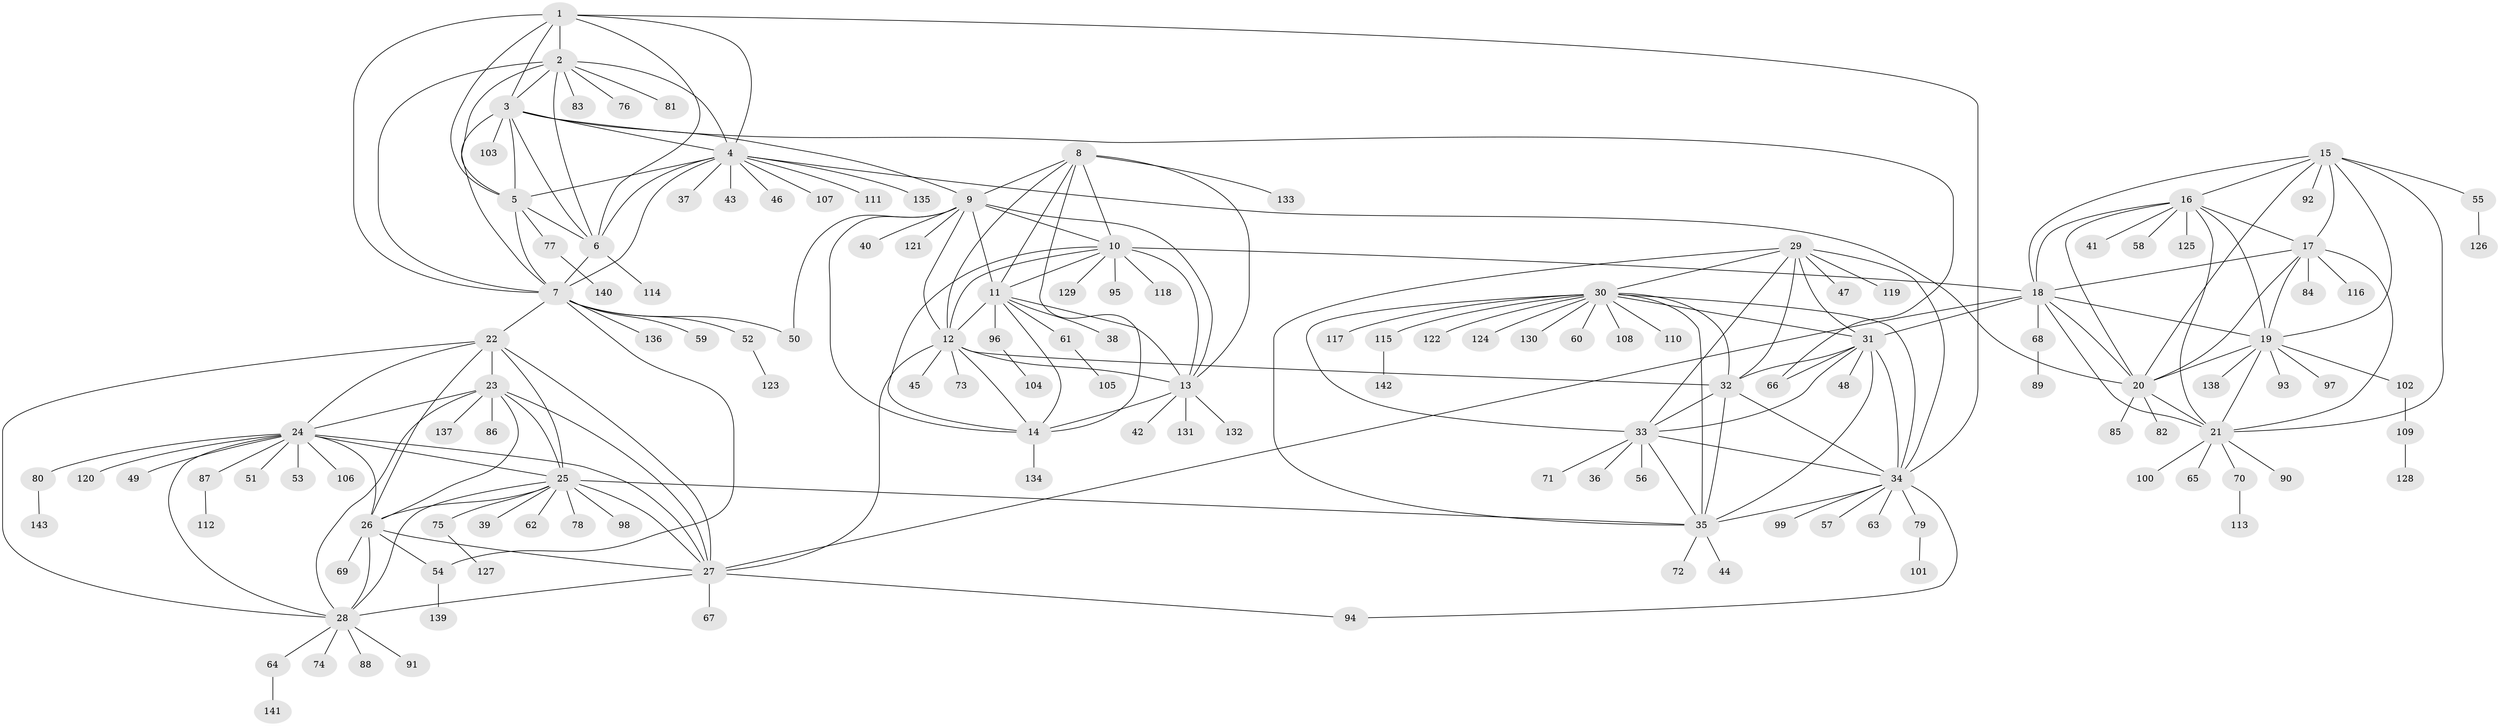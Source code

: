 // Generated by graph-tools (version 1.1) at 2025/15/03/09/25 04:15:52]
// undirected, 143 vertices, 227 edges
graph export_dot {
graph [start="1"]
  node [color=gray90,style=filled];
  1;
  2;
  3;
  4;
  5;
  6;
  7;
  8;
  9;
  10;
  11;
  12;
  13;
  14;
  15;
  16;
  17;
  18;
  19;
  20;
  21;
  22;
  23;
  24;
  25;
  26;
  27;
  28;
  29;
  30;
  31;
  32;
  33;
  34;
  35;
  36;
  37;
  38;
  39;
  40;
  41;
  42;
  43;
  44;
  45;
  46;
  47;
  48;
  49;
  50;
  51;
  52;
  53;
  54;
  55;
  56;
  57;
  58;
  59;
  60;
  61;
  62;
  63;
  64;
  65;
  66;
  67;
  68;
  69;
  70;
  71;
  72;
  73;
  74;
  75;
  76;
  77;
  78;
  79;
  80;
  81;
  82;
  83;
  84;
  85;
  86;
  87;
  88;
  89;
  90;
  91;
  92;
  93;
  94;
  95;
  96;
  97;
  98;
  99;
  100;
  101;
  102;
  103;
  104;
  105;
  106;
  107;
  108;
  109;
  110;
  111;
  112;
  113;
  114;
  115;
  116;
  117;
  118;
  119;
  120;
  121;
  122;
  123;
  124;
  125;
  126;
  127;
  128;
  129;
  130;
  131;
  132;
  133;
  134;
  135;
  136;
  137;
  138;
  139;
  140;
  141;
  142;
  143;
  1 -- 2;
  1 -- 3;
  1 -- 4;
  1 -- 5;
  1 -- 6;
  1 -- 7;
  1 -- 34;
  2 -- 3;
  2 -- 4;
  2 -- 5;
  2 -- 6;
  2 -- 7;
  2 -- 76;
  2 -- 81;
  2 -- 83;
  3 -- 4;
  3 -- 5;
  3 -- 6;
  3 -- 7;
  3 -- 9;
  3 -- 66;
  3 -- 103;
  4 -- 5;
  4 -- 6;
  4 -- 7;
  4 -- 20;
  4 -- 37;
  4 -- 43;
  4 -- 46;
  4 -- 107;
  4 -- 111;
  4 -- 135;
  5 -- 6;
  5 -- 7;
  5 -- 77;
  6 -- 7;
  6 -- 114;
  7 -- 22;
  7 -- 50;
  7 -- 52;
  7 -- 54;
  7 -- 59;
  7 -- 136;
  8 -- 9;
  8 -- 10;
  8 -- 11;
  8 -- 12;
  8 -- 13;
  8 -- 14;
  8 -- 133;
  9 -- 10;
  9 -- 11;
  9 -- 12;
  9 -- 13;
  9 -- 14;
  9 -- 40;
  9 -- 50;
  9 -- 121;
  10 -- 11;
  10 -- 12;
  10 -- 13;
  10 -- 14;
  10 -- 18;
  10 -- 95;
  10 -- 118;
  10 -- 129;
  11 -- 12;
  11 -- 13;
  11 -- 14;
  11 -- 38;
  11 -- 61;
  11 -- 96;
  12 -- 13;
  12 -- 14;
  12 -- 27;
  12 -- 32;
  12 -- 45;
  12 -- 73;
  13 -- 14;
  13 -- 42;
  13 -- 131;
  13 -- 132;
  14 -- 134;
  15 -- 16;
  15 -- 17;
  15 -- 18;
  15 -- 19;
  15 -- 20;
  15 -- 21;
  15 -- 55;
  15 -- 92;
  16 -- 17;
  16 -- 18;
  16 -- 19;
  16 -- 20;
  16 -- 21;
  16 -- 41;
  16 -- 58;
  16 -- 125;
  17 -- 18;
  17 -- 19;
  17 -- 20;
  17 -- 21;
  17 -- 84;
  17 -- 116;
  18 -- 19;
  18 -- 20;
  18 -- 21;
  18 -- 27;
  18 -- 31;
  18 -- 68;
  19 -- 20;
  19 -- 21;
  19 -- 93;
  19 -- 97;
  19 -- 102;
  19 -- 138;
  20 -- 21;
  20 -- 82;
  20 -- 85;
  21 -- 65;
  21 -- 70;
  21 -- 90;
  21 -- 100;
  22 -- 23;
  22 -- 24;
  22 -- 25;
  22 -- 26;
  22 -- 27;
  22 -- 28;
  23 -- 24;
  23 -- 25;
  23 -- 26;
  23 -- 27;
  23 -- 28;
  23 -- 86;
  23 -- 137;
  24 -- 25;
  24 -- 26;
  24 -- 27;
  24 -- 28;
  24 -- 49;
  24 -- 51;
  24 -- 53;
  24 -- 80;
  24 -- 87;
  24 -- 106;
  24 -- 120;
  25 -- 26;
  25 -- 27;
  25 -- 28;
  25 -- 35;
  25 -- 39;
  25 -- 62;
  25 -- 75;
  25 -- 78;
  25 -- 98;
  26 -- 27;
  26 -- 28;
  26 -- 54;
  26 -- 69;
  27 -- 28;
  27 -- 67;
  27 -- 94;
  28 -- 64;
  28 -- 74;
  28 -- 88;
  28 -- 91;
  29 -- 30;
  29 -- 31;
  29 -- 32;
  29 -- 33;
  29 -- 34;
  29 -- 35;
  29 -- 47;
  29 -- 119;
  30 -- 31;
  30 -- 32;
  30 -- 33;
  30 -- 34;
  30 -- 35;
  30 -- 60;
  30 -- 108;
  30 -- 110;
  30 -- 115;
  30 -- 117;
  30 -- 122;
  30 -- 124;
  30 -- 130;
  31 -- 32;
  31 -- 33;
  31 -- 34;
  31 -- 35;
  31 -- 48;
  31 -- 66;
  32 -- 33;
  32 -- 34;
  32 -- 35;
  33 -- 34;
  33 -- 35;
  33 -- 36;
  33 -- 56;
  33 -- 71;
  34 -- 35;
  34 -- 57;
  34 -- 63;
  34 -- 79;
  34 -- 94;
  34 -- 99;
  35 -- 44;
  35 -- 72;
  52 -- 123;
  54 -- 139;
  55 -- 126;
  61 -- 105;
  64 -- 141;
  68 -- 89;
  70 -- 113;
  75 -- 127;
  77 -- 140;
  79 -- 101;
  80 -- 143;
  87 -- 112;
  96 -- 104;
  102 -- 109;
  109 -- 128;
  115 -- 142;
}
